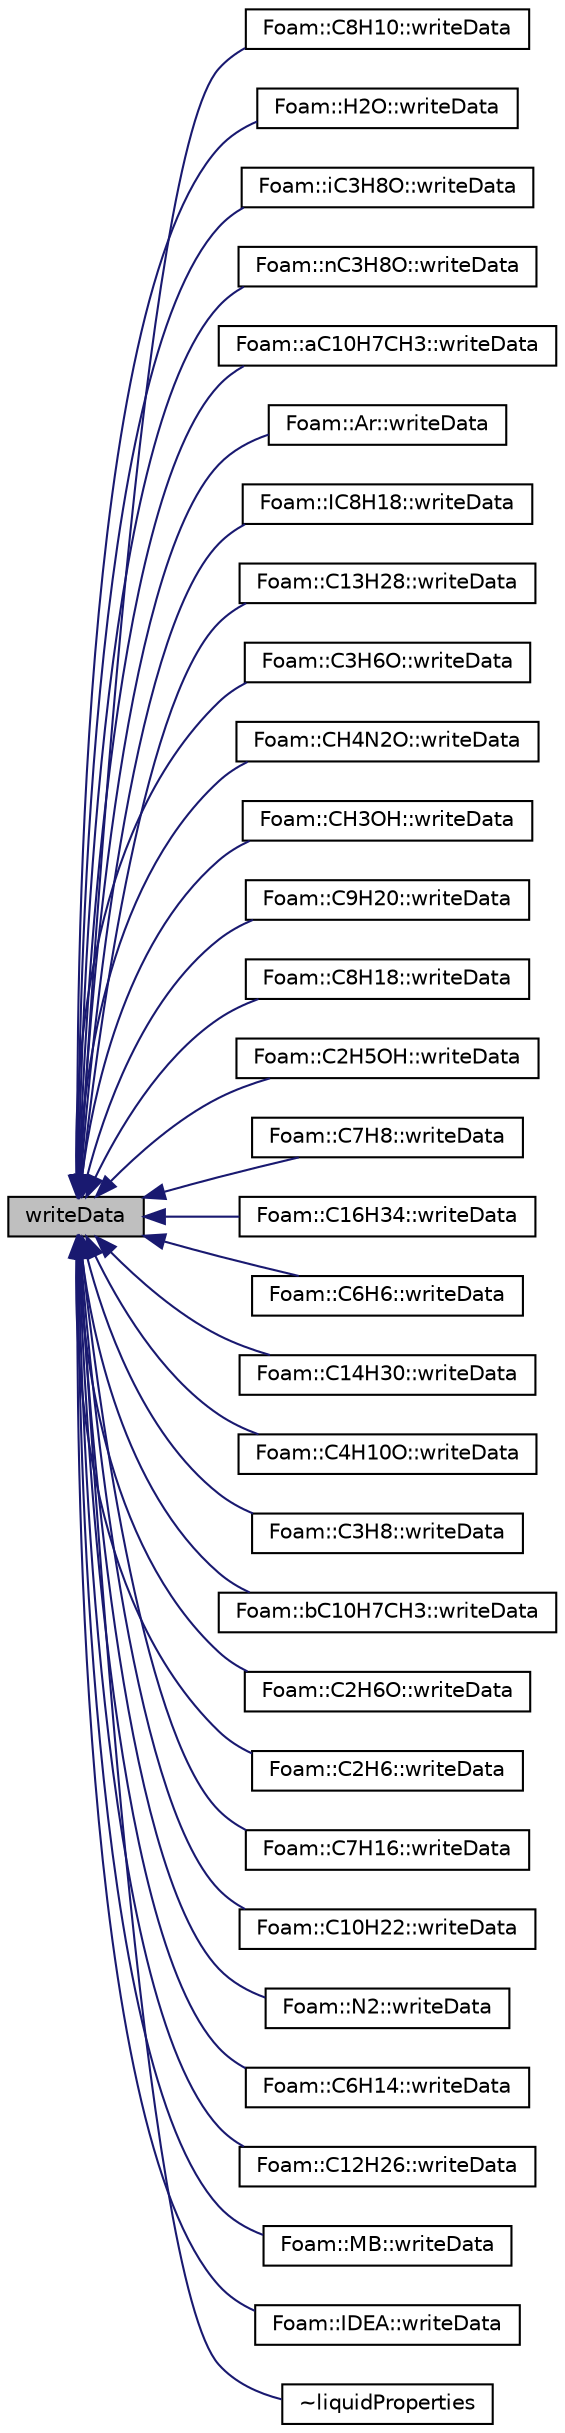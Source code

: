 digraph "writeData"
{
  bgcolor="transparent";
  edge [fontname="Helvetica",fontsize="10",labelfontname="Helvetica",labelfontsize="10"];
  node [fontname="Helvetica",fontsize="10",shape=record];
  rankdir="LR";
  Node573 [label="writeData",height=0.2,width=0.4,color="black", fillcolor="grey75", style="filled", fontcolor="black"];
  Node573 -> Node574 [dir="back",color="midnightblue",fontsize="10",style="solid",fontname="Helvetica"];
  Node574 [label="Foam::C8H10::writeData",height=0.2,width=0.4,color="black",URL="$a31253.html#a4a9a5e81ef203c89a365d47f0acc39b9",tooltip="Write the function coefficients. "];
  Node573 -> Node575 [dir="back",color="midnightblue",fontsize="10",style="solid",fontname="Helvetica"];
  Node575 [label="Foam::H2O::writeData",height=0.2,width=0.4,color="black",URL="$a31273.html#a4a9a5e81ef203c89a365d47f0acc39b9",tooltip="Write the function coefficients. "];
  Node573 -> Node576 [dir="back",color="midnightblue",fontsize="10",style="solid",fontname="Helvetica"];
  Node576 [label="Foam::iC3H8O::writeData",height=0.2,width=0.4,color="black",URL="$a31277.html#a4a9a5e81ef203c89a365d47f0acc39b9",tooltip="Write the function coefficients. "];
  Node573 -> Node577 [dir="back",color="midnightblue",fontsize="10",style="solid",fontname="Helvetica"];
  Node577 [label="Foam::nC3H8O::writeData",height=0.2,width=0.4,color="black",URL="$a31301.html#a4a9a5e81ef203c89a365d47f0acc39b9",tooltip="Write the function coefficients. "];
  Node573 -> Node578 [dir="back",color="midnightblue",fontsize="10",style="solid",fontname="Helvetica"];
  Node578 [label="Foam::aC10H7CH3::writeData",height=0.2,width=0.4,color="black",URL="$a31181.html#a4a9a5e81ef203c89a365d47f0acc39b9",tooltip="Write the function coefficients. "];
  Node573 -> Node579 [dir="back",color="midnightblue",fontsize="10",style="solid",fontname="Helvetica"];
  Node579 [label="Foam::Ar::writeData",height=0.2,width=0.4,color="black",URL="$a31185.html#a4a9a5e81ef203c89a365d47f0acc39b9",tooltip="Write the function coefficients. "];
  Node573 -> Node580 [dir="back",color="midnightblue",fontsize="10",style="solid",fontname="Helvetica"];
  Node580 [label="Foam::IC8H18::writeData",height=0.2,width=0.4,color="black",URL="$a31281.html#a4a9a5e81ef203c89a365d47f0acc39b9",tooltip="Write the function coefficients. "];
  Node573 -> Node581 [dir="back",color="midnightblue",fontsize="10",style="solid",fontname="Helvetica"];
  Node581 [label="Foam::C13H28::writeData",height=0.2,width=0.4,color="black",URL="$a31201.html#a4a9a5e81ef203c89a365d47f0acc39b9",tooltip="Write the function coefficients. "];
  Node573 -> Node582 [dir="back",color="midnightblue",fontsize="10",style="solid",fontname="Helvetica"];
  Node582 [label="Foam::C3H6O::writeData",height=0.2,width=0.4,color="black",URL="$a31225.html#a4a9a5e81ef203c89a365d47f0acc39b9",tooltip="Write the function coefficients. "];
  Node573 -> Node583 [dir="back",color="midnightblue",fontsize="10",style="solid",fontname="Helvetica"];
  Node583 [label="Foam::CH4N2O::writeData",height=0.2,width=0.4,color="black",URL="$a31269.html#a4a9a5e81ef203c89a365d47f0acc39b9",tooltip="Write the function coefficients. "];
  Node573 -> Node584 [dir="back",color="midnightblue",fontsize="10",style="solid",fontname="Helvetica"];
  Node584 [label="Foam::CH3OH::writeData",height=0.2,width=0.4,color="black",URL="$a31265.html#a4a9a5e81ef203c89a365d47f0acc39b9",tooltip="Write the function coefficients. "];
  Node573 -> Node585 [dir="back",color="midnightblue",fontsize="10",style="solid",fontname="Helvetica"];
  Node585 [label="Foam::C9H20::writeData",height=0.2,width=0.4,color="black",URL="$a31261.html#a4a9a5e81ef203c89a365d47f0acc39b9",tooltip="Write the function coefficients. "];
  Node573 -> Node586 [dir="back",color="midnightblue",fontsize="10",style="solid",fontname="Helvetica"];
  Node586 [label="Foam::C8H18::writeData",height=0.2,width=0.4,color="black",URL="$a31257.html#a4a9a5e81ef203c89a365d47f0acc39b9",tooltip="Write the function coefficients. "];
  Node573 -> Node587 [dir="back",color="midnightblue",fontsize="10",style="solid",fontname="Helvetica"];
  Node587 [label="Foam::C2H5OH::writeData",height=0.2,width=0.4,color="black",URL="$a31213.html#a4a9a5e81ef203c89a365d47f0acc39b9",tooltip="Write the function coefficients. "];
  Node573 -> Node588 [dir="back",color="midnightblue",fontsize="10",style="solid",fontname="Helvetica"];
  Node588 [label="Foam::C7H8::writeData",height=0.2,width=0.4,color="black",URL="$a31249.html#a4a9a5e81ef203c89a365d47f0acc39b9",tooltip="Write the function coefficients. "];
  Node573 -> Node589 [dir="back",color="midnightblue",fontsize="10",style="solid",fontname="Helvetica"];
  Node589 [label="Foam::C16H34::writeData",height=0.2,width=0.4,color="black",URL="$a31209.html#a4a9a5e81ef203c89a365d47f0acc39b9",tooltip="Write the function coefficients. "];
  Node573 -> Node590 [dir="back",color="midnightblue",fontsize="10",style="solid",fontname="Helvetica"];
  Node590 [label="Foam::C6H6::writeData",height=0.2,width=0.4,color="black",URL="$a31241.html#a4a9a5e81ef203c89a365d47f0acc39b9",tooltip="Write the function coefficients. "];
  Node573 -> Node591 [dir="back",color="midnightblue",fontsize="10",style="solid",fontname="Helvetica"];
  Node591 [label="Foam::C14H30::writeData",height=0.2,width=0.4,color="black",URL="$a31205.html#a4a9a5e81ef203c89a365d47f0acc39b9",tooltip="Write the function coefficients. "];
  Node573 -> Node592 [dir="back",color="midnightblue",fontsize="10",style="solid",fontname="Helvetica"];
  Node592 [label="Foam::C4H10O::writeData",height=0.2,width=0.4,color="black",URL="$a31233.html#a4a9a5e81ef203c89a365d47f0acc39b9",tooltip="Write the function coefficients. "];
  Node573 -> Node593 [dir="back",color="midnightblue",fontsize="10",style="solid",fontname="Helvetica"];
  Node593 [label="Foam::C3H8::writeData",height=0.2,width=0.4,color="black",URL="$a31229.html#a4a9a5e81ef203c89a365d47f0acc39b9",tooltip="Write the function coefficients. "];
  Node573 -> Node594 [dir="back",color="midnightblue",fontsize="10",style="solid",fontname="Helvetica"];
  Node594 [label="Foam::bC10H7CH3::writeData",height=0.2,width=0.4,color="black",URL="$a31189.html#a4a9a5e81ef203c89a365d47f0acc39b9",tooltip="Write the function coefficients. "];
  Node573 -> Node595 [dir="back",color="midnightblue",fontsize="10",style="solid",fontname="Helvetica"];
  Node595 [label="Foam::C2H6O::writeData",height=0.2,width=0.4,color="black",URL="$a31221.html#a4a9a5e81ef203c89a365d47f0acc39b9",tooltip="Write the function coefficients. "];
  Node573 -> Node596 [dir="back",color="midnightblue",fontsize="10",style="solid",fontname="Helvetica"];
  Node596 [label="Foam::C2H6::writeData",height=0.2,width=0.4,color="black",URL="$a31217.html#a4a9a5e81ef203c89a365d47f0acc39b9",tooltip="Write the function coefficients. "];
  Node573 -> Node597 [dir="back",color="midnightblue",fontsize="10",style="solid",fontname="Helvetica"];
  Node597 [label="Foam::C7H16::writeData",height=0.2,width=0.4,color="black",URL="$a31245.html#a4a9a5e81ef203c89a365d47f0acc39b9",tooltip="Write the function coefficients. "];
  Node573 -> Node598 [dir="back",color="midnightblue",fontsize="10",style="solid",fontname="Helvetica"];
  Node598 [label="Foam::C10H22::writeData",height=0.2,width=0.4,color="black",URL="$a31193.html#a4a9a5e81ef203c89a365d47f0acc39b9",tooltip="Write the function coefficients. "];
  Node573 -> Node599 [dir="back",color="midnightblue",fontsize="10",style="solid",fontname="Helvetica"];
  Node599 [label="Foam::N2::writeData",height=0.2,width=0.4,color="black",URL="$a31297.html#a4a9a5e81ef203c89a365d47f0acc39b9",tooltip="Write the function coefficients. "];
  Node573 -> Node600 [dir="back",color="midnightblue",fontsize="10",style="solid",fontname="Helvetica"];
  Node600 [label="Foam::C6H14::writeData",height=0.2,width=0.4,color="black",URL="$a31237.html#a4a9a5e81ef203c89a365d47f0acc39b9",tooltip="Write the function coefficients. "];
  Node573 -> Node601 [dir="back",color="midnightblue",fontsize="10",style="solid",fontname="Helvetica"];
  Node601 [label="Foam::C12H26::writeData",height=0.2,width=0.4,color="black",URL="$a31197.html#a4a9a5e81ef203c89a365d47f0acc39b9",tooltip="Write the function coefficients. "];
  Node573 -> Node602 [dir="back",color="midnightblue",fontsize="10",style="solid",fontname="Helvetica"];
  Node602 [label="Foam::MB::writeData",height=0.2,width=0.4,color="black",URL="$a31293.html#a4a9a5e81ef203c89a365d47f0acc39b9",tooltip="Write the function coefficients. "];
  Node573 -> Node603 [dir="back",color="midnightblue",fontsize="10",style="solid",fontname="Helvetica"];
  Node603 [label="Foam::IDEA::writeData",height=0.2,width=0.4,color="black",URL="$a31285.html#a4a9a5e81ef203c89a365d47f0acc39b9",tooltip="Write the function coefficients. "];
  Node573 -> Node604 [dir="back",color="midnightblue",fontsize="10",style="solid",fontname="Helvetica"];
  Node604 [label="~liquidProperties",height=0.2,width=0.4,color="black",URL="$a31289.html#aeae3a2914413bd2fa49246f6f512af62",tooltip="Destructor. "];
}
